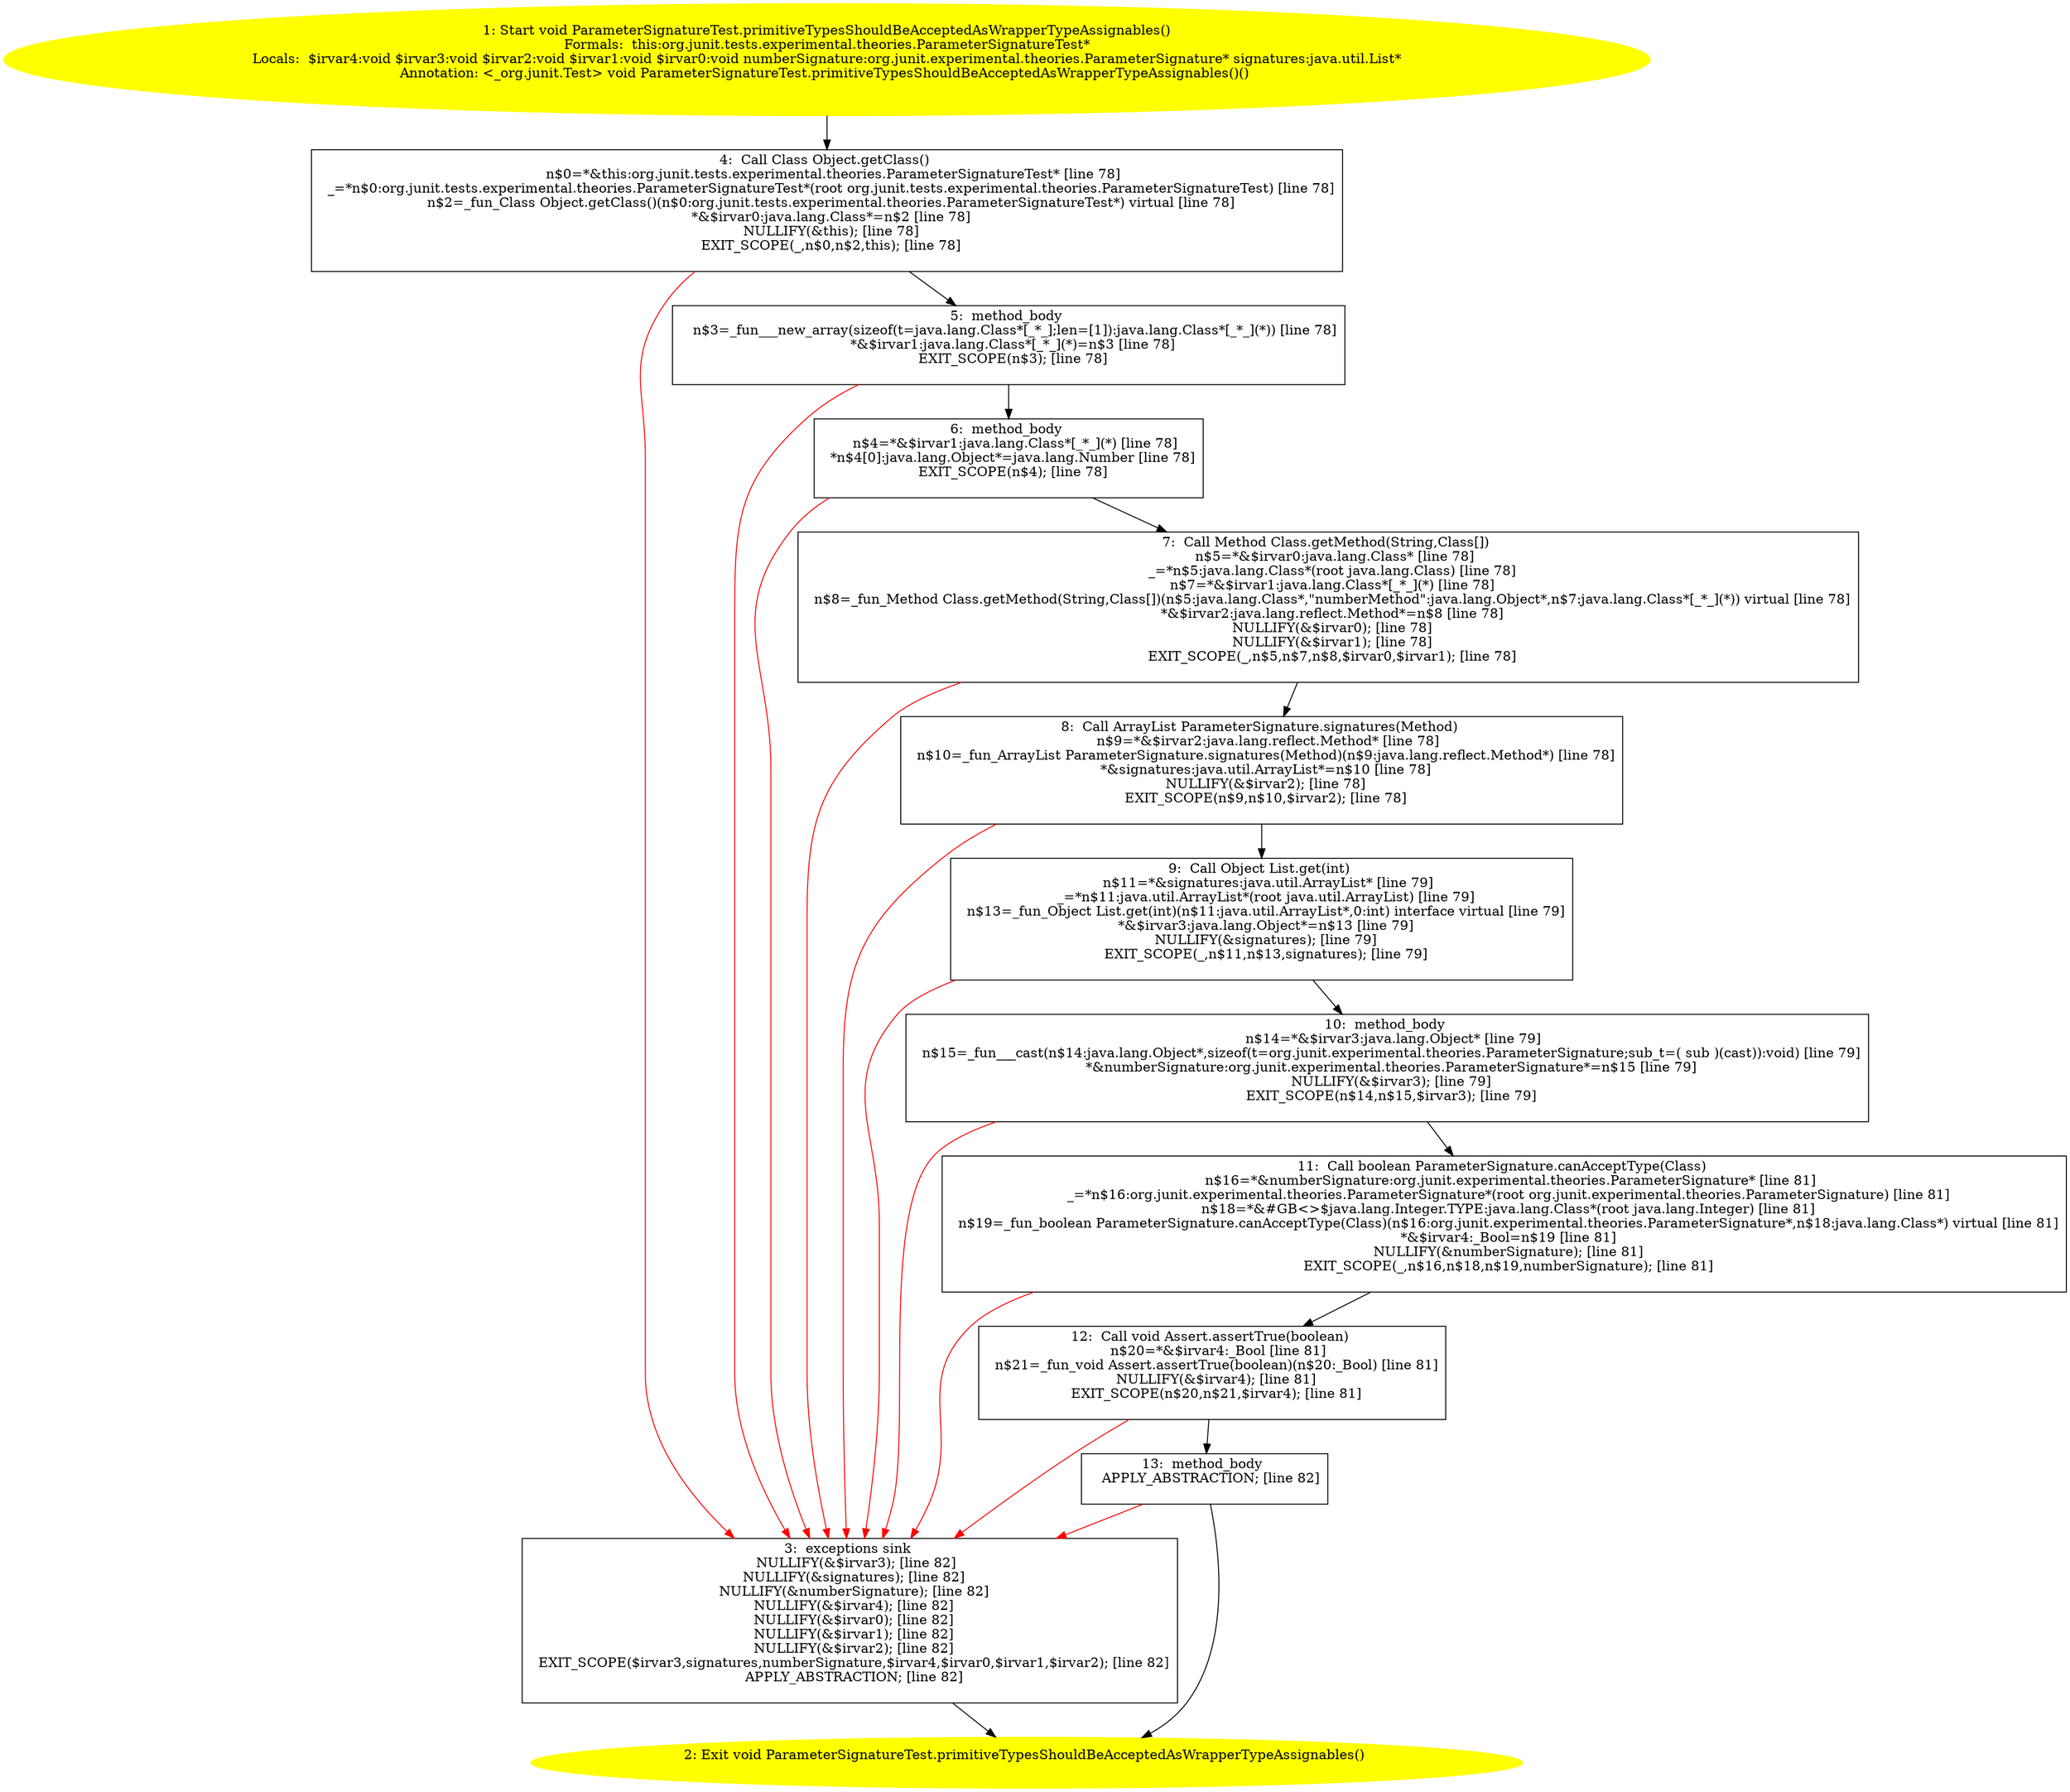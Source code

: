 /* @generated */
digraph cfg {
"org.junit.tests.experimental.theories.ParameterSignatureTest.primitiveTypesShouldBeAcceptedAsWrapper.faf4e0fc9ec295621a8fcf85369619a2_1" [label="1: Start void ParameterSignatureTest.primitiveTypesShouldBeAcceptedAsWrapperTypeAssignables()\nFormals:  this:org.junit.tests.experimental.theories.ParameterSignatureTest*\nLocals:  $irvar4:void $irvar3:void $irvar2:void $irvar1:void $irvar0:void numberSignature:org.junit.experimental.theories.ParameterSignature* signatures:java.util.List*\nAnnotation: <_org.junit.Test> void ParameterSignatureTest.primitiveTypesShouldBeAcceptedAsWrapperTypeAssignables()() \n  " color=yellow style=filled]
	

	 "org.junit.tests.experimental.theories.ParameterSignatureTest.primitiveTypesShouldBeAcceptedAsWrapper.faf4e0fc9ec295621a8fcf85369619a2_1" -> "org.junit.tests.experimental.theories.ParameterSignatureTest.primitiveTypesShouldBeAcceptedAsWrapper.faf4e0fc9ec295621a8fcf85369619a2_4" ;
"org.junit.tests.experimental.theories.ParameterSignatureTest.primitiveTypesShouldBeAcceptedAsWrapper.faf4e0fc9ec295621a8fcf85369619a2_2" [label="2: Exit void ParameterSignatureTest.primitiveTypesShouldBeAcceptedAsWrapperTypeAssignables() \n  " color=yellow style=filled]
	

"org.junit.tests.experimental.theories.ParameterSignatureTest.primitiveTypesShouldBeAcceptedAsWrapper.faf4e0fc9ec295621a8fcf85369619a2_3" [label="3:  exceptions sink \n   NULLIFY(&$irvar3); [line 82]\n  NULLIFY(&signatures); [line 82]\n  NULLIFY(&numberSignature); [line 82]\n  NULLIFY(&$irvar4); [line 82]\n  NULLIFY(&$irvar0); [line 82]\n  NULLIFY(&$irvar1); [line 82]\n  NULLIFY(&$irvar2); [line 82]\n  EXIT_SCOPE($irvar3,signatures,numberSignature,$irvar4,$irvar0,$irvar1,$irvar2); [line 82]\n  APPLY_ABSTRACTION; [line 82]\n " shape="box"]
	

	 "org.junit.tests.experimental.theories.ParameterSignatureTest.primitiveTypesShouldBeAcceptedAsWrapper.faf4e0fc9ec295621a8fcf85369619a2_3" -> "org.junit.tests.experimental.theories.ParameterSignatureTest.primitiveTypesShouldBeAcceptedAsWrapper.faf4e0fc9ec295621a8fcf85369619a2_2" ;
"org.junit.tests.experimental.theories.ParameterSignatureTest.primitiveTypesShouldBeAcceptedAsWrapper.faf4e0fc9ec295621a8fcf85369619a2_4" [label="4:  Call Class Object.getClass() \n   n$0=*&this:org.junit.tests.experimental.theories.ParameterSignatureTest* [line 78]\n  _=*n$0:org.junit.tests.experimental.theories.ParameterSignatureTest*(root org.junit.tests.experimental.theories.ParameterSignatureTest) [line 78]\n  n$2=_fun_Class Object.getClass()(n$0:org.junit.tests.experimental.theories.ParameterSignatureTest*) virtual [line 78]\n  *&$irvar0:java.lang.Class*=n$2 [line 78]\n  NULLIFY(&this); [line 78]\n  EXIT_SCOPE(_,n$0,n$2,this); [line 78]\n " shape="box"]
	

	 "org.junit.tests.experimental.theories.ParameterSignatureTest.primitiveTypesShouldBeAcceptedAsWrapper.faf4e0fc9ec295621a8fcf85369619a2_4" -> "org.junit.tests.experimental.theories.ParameterSignatureTest.primitiveTypesShouldBeAcceptedAsWrapper.faf4e0fc9ec295621a8fcf85369619a2_5" ;
	 "org.junit.tests.experimental.theories.ParameterSignatureTest.primitiveTypesShouldBeAcceptedAsWrapper.faf4e0fc9ec295621a8fcf85369619a2_4" -> "org.junit.tests.experimental.theories.ParameterSignatureTest.primitiveTypesShouldBeAcceptedAsWrapper.faf4e0fc9ec295621a8fcf85369619a2_3" [color="red" ];
"org.junit.tests.experimental.theories.ParameterSignatureTest.primitiveTypesShouldBeAcceptedAsWrapper.faf4e0fc9ec295621a8fcf85369619a2_5" [label="5:  method_body \n   n$3=_fun___new_array(sizeof(t=java.lang.Class*[_*_];len=[1]):java.lang.Class*[_*_](*)) [line 78]\n  *&$irvar1:java.lang.Class*[_*_](*)=n$3 [line 78]\n  EXIT_SCOPE(n$3); [line 78]\n " shape="box"]
	

	 "org.junit.tests.experimental.theories.ParameterSignatureTest.primitiveTypesShouldBeAcceptedAsWrapper.faf4e0fc9ec295621a8fcf85369619a2_5" -> "org.junit.tests.experimental.theories.ParameterSignatureTest.primitiveTypesShouldBeAcceptedAsWrapper.faf4e0fc9ec295621a8fcf85369619a2_6" ;
	 "org.junit.tests.experimental.theories.ParameterSignatureTest.primitiveTypesShouldBeAcceptedAsWrapper.faf4e0fc9ec295621a8fcf85369619a2_5" -> "org.junit.tests.experimental.theories.ParameterSignatureTest.primitiveTypesShouldBeAcceptedAsWrapper.faf4e0fc9ec295621a8fcf85369619a2_3" [color="red" ];
"org.junit.tests.experimental.theories.ParameterSignatureTest.primitiveTypesShouldBeAcceptedAsWrapper.faf4e0fc9ec295621a8fcf85369619a2_6" [label="6:  method_body \n   n$4=*&$irvar1:java.lang.Class*[_*_](*) [line 78]\n  *n$4[0]:java.lang.Object*=java.lang.Number [line 78]\n  EXIT_SCOPE(n$4); [line 78]\n " shape="box"]
	

	 "org.junit.tests.experimental.theories.ParameterSignatureTest.primitiveTypesShouldBeAcceptedAsWrapper.faf4e0fc9ec295621a8fcf85369619a2_6" -> "org.junit.tests.experimental.theories.ParameterSignatureTest.primitiveTypesShouldBeAcceptedAsWrapper.faf4e0fc9ec295621a8fcf85369619a2_7" ;
	 "org.junit.tests.experimental.theories.ParameterSignatureTest.primitiveTypesShouldBeAcceptedAsWrapper.faf4e0fc9ec295621a8fcf85369619a2_6" -> "org.junit.tests.experimental.theories.ParameterSignatureTest.primitiveTypesShouldBeAcceptedAsWrapper.faf4e0fc9ec295621a8fcf85369619a2_3" [color="red" ];
"org.junit.tests.experimental.theories.ParameterSignatureTest.primitiveTypesShouldBeAcceptedAsWrapper.faf4e0fc9ec295621a8fcf85369619a2_7" [label="7:  Call Method Class.getMethod(String,Class[]) \n   n$5=*&$irvar0:java.lang.Class* [line 78]\n  _=*n$5:java.lang.Class*(root java.lang.Class) [line 78]\n  n$7=*&$irvar1:java.lang.Class*[_*_](*) [line 78]\n  n$8=_fun_Method Class.getMethod(String,Class[])(n$5:java.lang.Class*,\"numberMethod\":java.lang.Object*,n$7:java.lang.Class*[_*_](*)) virtual [line 78]\n  *&$irvar2:java.lang.reflect.Method*=n$8 [line 78]\n  NULLIFY(&$irvar0); [line 78]\n  NULLIFY(&$irvar1); [line 78]\n  EXIT_SCOPE(_,n$5,n$7,n$8,$irvar0,$irvar1); [line 78]\n " shape="box"]
	

	 "org.junit.tests.experimental.theories.ParameterSignatureTest.primitiveTypesShouldBeAcceptedAsWrapper.faf4e0fc9ec295621a8fcf85369619a2_7" -> "org.junit.tests.experimental.theories.ParameterSignatureTest.primitiveTypesShouldBeAcceptedAsWrapper.faf4e0fc9ec295621a8fcf85369619a2_8" ;
	 "org.junit.tests.experimental.theories.ParameterSignatureTest.primitiveTypesShouldBeAcceptedAsWrapper.faf4e0fc9ec295621a8fcf85369619a2_7" -> "org.junit.tests.experimental.theories.ParameterSignatureTest.primitiveTypesShouldBeAcceptedAsWrapper.faf4e0fc9ec295621a8fcf85369619a2_3" [color="red" ];
"org.junit.tests.experimental.theories.ParameterSignatureTest.primitiveTypesShouldBeAcceptedAsWrapper.faf4e0fc9ec295621a8fcf85369619a2_8" [label="8:  Call ArrayList ParameterSignature.signatures(Method) \n   n$9=*&$irvar2:java.lang.reflect.Method* [line 78]\n  n$10=_fun_ArrayList ParameterSignature.signatures(Method)(n$9:java.lang.reflect.Method*) [line 78]\n  *&signatures:java.util.ArrayList*=n$10 [line 78]\n  NULLIFY(&$irvar2); [line 78]\n  EXIT_SCOPE(n$9,n$10,$irvar2); [line 78]\n " shape="box"]
	

	 "org.junit.tests.experimental.theories.ParameterSignatureTest.primitiveTypesShouldBeAcceptedAsWrapper.faf4e0fc9ec295621a8fcf85369619a2_8" -> "org.junit.tests.experimental.theories.ParameterSignatureTest.primitiveTypesShouldBeAcceptedAsWrapper.faf4e0fc9ec295621a8fcf85369619a2_9" ;
	 "org.junit.tests.experimental.theories.ParameterSignatureTest.primitiveTypesShouldBeAcceptedAsWrapper.faf4e0fc9ec295621a8fcf85369619a2_8" -> "org.junit.tests.experimental.theories.ParameterSignatureTest.primitiveTypesShouldBeAcceptedAsWrapper.faf4e0fc9ec295621a8fcf85369619a2_3" [color="red" ];
"org.junit.tests.experimental.theories.ParameterSignatureTest.primitiveTypesShouldBeAcceptedAsWrapper.faf4e0fc9ec295621a8fcf85369619a2_9" [label="9:  Call Object List.get(int) \n   n$11=*&signatures:java.util.ArrayList* [line 79]\n  _=*n$11:java.util.ArrayList*(root java.util.ArrayList) [line 79]\n  n$13=_fun_Object List.get(int)(n$11:java.util.ArrayList*,0:int) interface virtual [line 79]\n  *&$irvar3:java.lang.Object*=n$13 [line 79]\n  NULLIFY(&signatures); [line 79]\n  EXIT_SCOPE(_,n$11,n$13,signatures); [line 79]\n " shape="box"]
	

	 "org.junit.tests.experimental.theories.ParameterSignatureTest.primitiveTypesShouldBeAcceptedAsWrapper.faf4e0fc9ec295621a8fcf85369619a2_9" -> "org.junit.tests.experimental.theories.ParameterSignatureTest.primitiveTypesShouldBeAcceptedAsWrapper.faf4e0fc9ec295621a8fcf85369619a2_10" ;
	 "org.junit.tests.experimental.theories.ParameterSignatureTest.primitiveTypesShouldBeAcceptedAsWrapper.faf4e0fc9ec295621a8fcf85369619a2_9" -> "org.junit.tests.experimental.theories.ParameterSignatureTest.primitiveTypesShouldBeAcceptedAsWrapper.faf4e0fc9ec295621a8fcf85369619a2_3" [color="red" ];
"org.junit.tests.experimental.theories.ParameterSignatureTest.primitiveTypesShouldBeAcceptedAsWrapper.faf4e0fc9ec295621a8fcf85369619a2_10" [label="10:  method_body \n   n$14=*&$irvar3:java.lang.Object* [line 79]\n  n$15=_fun___cast(n$14:java.lang.Object*,sizeof(t=org.junit.experimental.theories.ParameterSignature;sub_t=( sub )(cast)):void) [line 79]\n  *&numberSignature:org.junit.experimental.theories.ParameterSignature*=n$15 [line 79]\n  NULLIFY(&$irvar3); [line 79]\n  EXIT_SCOPE(n$14,n$15,$irvar3); [line 79]\n " shape="box"]
	

	 "org.junit.tests.experimental.theories.ParameterSignatureTest.primitiveTypesShouldBeAcceptedAsWrapper.faf4e0fc9ec295621a8fcf85369619a2_10" -> "org.junit.tests.experimental.theories.ParameterSignatureTest.primitiveTypesShouldBeAcceptedAsWrapper.faf4e0fc9ec295621a8fcf85369619a2_11" ;
	 "org.junit.tests.experimental.theories.ParameterSignatureTest.primitiveTypesShouldBeAcceptedAsWrapper.faf4e0fc9ec295621a8fcf85369619a2_10" -> "org.junit.tests.experimental.theories.ParameterSignatureTest.primitiveTypesShouldBeAcceptedAsWrapper.faf4e0fc9ec295621a8fcf85369619a2_3" [color="red" ];
"org.junit.tests.experimental.theories.ParameterSignatureTest.primitiveTypesShouldBeAcceptedAsWrapper.faf4e0fc9ec295621a8fcf85369619a2_11" [label="11:  Call boolean ParameterSignature.canAcceptType(Class) \n   n$16=*&numberSignature:org.junit.experimental.theories.ParameterSignature* [line 81]\n  _=*n$16:org.junit.experimental.theories.ParameterSignature*(root org.junit.experimental.theories.ParameterSignature) [line 81]\n  n$18=*&#GB<>$java.lang.Integer.TYPE:java.lang.Class*(root java.lang.Integer) [line 81]\n  n$19=_fun_boolean ParameterSignature.canAcceptType(Class)(n$16:org.junit.experimental.theories.ParameterSignature*,n$18:java.lang.Class*) virtual [line 81]\n  *&$irvar4:_Bool=n$19 [line 81]\n  NULLIFY(&numberSignature); [line 81]\n  EXIT_SCOPE(_,n$16,n$18,n$19,numberSignature); [line 81]\n " shape="box"]
	

	 "org.junit.tests.experimental.theories.ParameterSignatureTest.primitiveTypesShouldBeAcceptedAsWrapper.faf4e0fc9ec295621a8fcf85369619a2_11" -> "org.junit.tests.experimental.theories.ParameterSignatureTest.primitiveTypesShouldBeAcceptedAsWrapper.faf4e0fc9ec295621a8fcf85369619a2_12" ;
	 "org.junit.tests.experimental.theories.ParameterSignatureTest.primitiveTypesShouldBeAcceptedAsWrapper.faf4e0fc9ec295621a8fcf85369619a2_11" -> "org.junit.tests.experimental.theories.ParameterSignatureTest.primitiveTypesShouldBeAcceptedAsWrapper.faf4e0fc9ec295621a8fcf85369619a2_3" [color="red" ];
"org.junit.tests.experimental.theories.ParameterSignatureTest.primitiveTypesShouldBeAcceptedAsWrapper.faf4e0fc9ec295621a8fcf85369619a2_12" [label="12:  Call void Assert.assertTrue(boolean) \n   n$20=*&$irvar4:_Bool [line 81]\n  n$21=_fun_void Assert.assertTrue(boolean)(n$20:_Bool) [line 81]\n  NULLIFY(&$irvar4); [line 81]\n  EXIT_SCOPE(n$20,n$21,$irvar4); [line 81]\n " shape="box"]
	

	 "org.junit.tests.experimental.theories.ParameterSignatureTest.primitiveTypesShouldBeAcceptedAsWrapper.faf4e0fc9ec295621a8fcf85369619a2_12" -> "org.junit.tests.experimental.theories.ParameterSignatureTest.primitiveTypesShouldBeAcceptedAsWrapper.faf4e0fc9ec295621a8fcf85369619a2_13" ;
	 "org.junit.tests.experimental.theories.ParameterSignatureTest.primitiveTypesShouldBeAcceptedAsWrapper.faf4e0fc9ec295621a8fcf85369619a2_12" -> "org.junit.tests.experimental.theories.ParameterSignatureTest.primitiveTypesShouldBeAcceptedAsWrapper.faf4e0fc9ec295621a8fcf85369619a2_3" [color="red" ];
"org.junit.tests.experimental.theories.ParameterSignatureTest.primitiveTypesShouldBeAcceptedAsWrapper.faf4e0fc9ec295621a8fcf85369619a2_13" [label="13:  method_body \n   APPLY_ABSTRACTION; [line 82]\n " shape="box"]
	

	 "org.junit.tests.experimental.theories.ParameterSignatureTest.primitiveTypesShouldBeAcceptedAsWrapper.faf4e0fc9ec295621a8fcf85369619a2_13" -> "org.junit.tests.experimental.theories.ParameterSignatureTest.primitiveTypesShouldBeAcceptedAsWrapper.faf4e0fc9ec295621a8fcf85369619a2_2" ;
	 "org.junit.tests.experimental.theories.ParameterSignatureTest.primitiveTypesShouldBeAcceptedAsWrapper.faf4e0fc9ec295621a8fcf85369619a2_13" -> "org.junit.tests.experimental.theories.ParameterSignatureTest.primitiveTypesShouldBeAcceptedAsWrapper.faf4e0fc9ec295621a8fcf85369619a2_3" [color="red" ];
}
